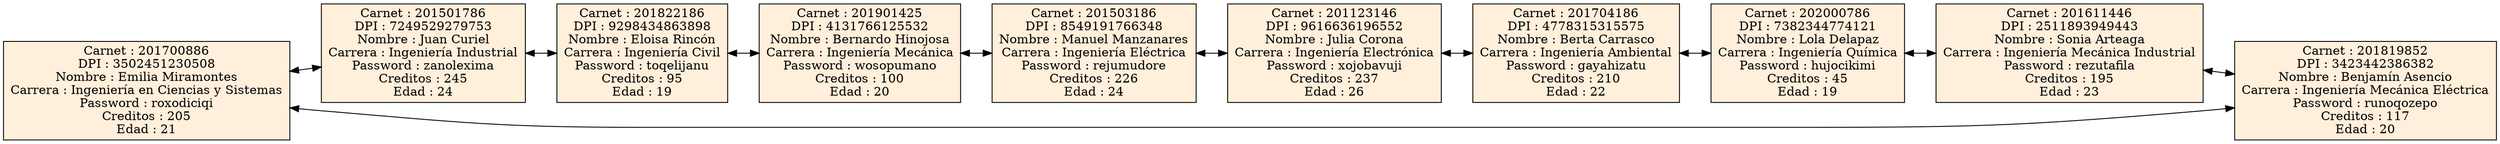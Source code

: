 digraph List {
concentrate=true;
rankdir=LR;
node [shape = record, color=black, style=filled, fillcolor=antiquewhite1];
Node0[label="Carnet           : 201700886
\nDPI           : 3502451230508\nNombre        : Emilia Miramontes\nCarrera       : Ingeniería en Ciencias y Sistemas\nPassword      : roxodiciqi\nCreditos      : 205\nEdad          : 21"];
Node1[label="Carnet           : 201501786
\nDPI           : 7249529279753\nNombre        : Juan Curiel\nCarrera       : Ingeniería Industrial\nPassword      : zanolexima\nCreditos      : 245\nEdad          : 24"];
Node2[label="Carnet           : 201822186
\nDPI           : 9298434863898\nNombre        : Eloisa Rincón\nCarrera       : Ingeniería Civil\nPassword      : toqelijanu\nCreditos      : 95\nEdad          : 19"];
Node3[label="Carnet           : 201901425
\nDPI           : 4131766125532\nNombre        : Bernardo Hinojosa\nCarrera       : Ingeniería Mecánica\nPassword      : wosopumano\nCreditos      : 100\nEdad          : 20"];
Node4[label="Carnet           : 201503186
\nDPI           : 8549191766348\nNombre        : Manuel Manzanares\nCarrera       : Ingeniería Eléctrica\nPassword      : rejumudore\nCreditos      : 226\nEdad          : 24"];
Node5[label="Carnet           : 201123146
\nDPI           : 9616636196552\nNombre        : Julia Corona\nCarrera       : Ingeniería Electrónica\nPassword      : xojobavuji\nCreditos      : 237\nEdad          : 26"];
Node6[label="Carnet           : 201704186
\nDPI           : 4778315315575\nNombre        : Berta Carrasco\nCarrera       : Ingeniería Ambiental\nPassword      : gayahizatu\nCreditos      : 210\nEdad          : 22"];
Node7[label="Carnet           : 202000786
\nDPI           : 7382344774121\nNombre        : Lola Delapaz\nCarrera       : Ingeniería Química\nPassword      : hujocikimi\nCreditos      : 45\nEdad          : 19"];
Node8[label="Carnet           : 201611446
\nDPI           : 2511893949443\nNombre        : Sonia Arteaga\nCarrera       : Ingeniería Mecánica Industrial\nPassword      : rezutafila\nCreditos      : 195\nEdad          : 23"];
Node9[label="Carnet           : 201819852
\nDPI           : 3423442386382\nNombre        : Benjamín Asencio\nCarrera       : Ingeniería Mecánica Eléctrica\nPassword      : runoqozepo\nCreditos      : 117\nEdad          : 20"];
Node0->Node1[dir=both];
Node1->Node2[dir=both];
Node2->Node3[dir=both];
Node3->Node4[dir=both];
Node4->Node5[dir=both];
Node5->Node6[dir=both];
Node6->Node7[dir=both];
Node7->Node8[dir=both];
Node8->Node9[dir=both];
Node9->Node0[dir=both];

}